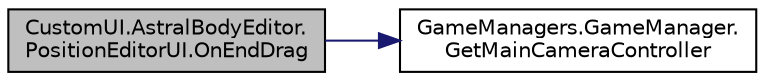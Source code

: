 digraph "CustomUI.AstralBodyEditor.PositionEditorUI.OnEndDrag"
{
 // INTERACTIVE_SVG=YES
 // LATEX_PDF_SIZE
  edge [fontname="Helvetica",fontsize="10",labelfontname="Helvetica",labelfontsize="10"];
  node [fontname="Helvetica",fontsize="10",shape=record];
  rankdir="LR";
  Node1 [label="CustomUI.AstralBodyEditor.\lPositionEditorUI.OnEndDrag",height=0.2,width=0.4,color="black", fillcolor="grey75", style="filled", fontcolor="black",tooltip=" "];
  Node1 -> Node2 [color="midnightblue",fontsize="10",style="solid",fontname="Helvetica"];
  Node2 [label="GameManagers.GameManager.\lGetMainCameraController",height=0.2,width=0.4,color="black", fillcolor="white", style="filled",URL="$class_game_managers_1_1_game_manager.html#a2c1bc733911849829b72baa6ee33d8e7",tooltip="获取主相机控制器"];
}
